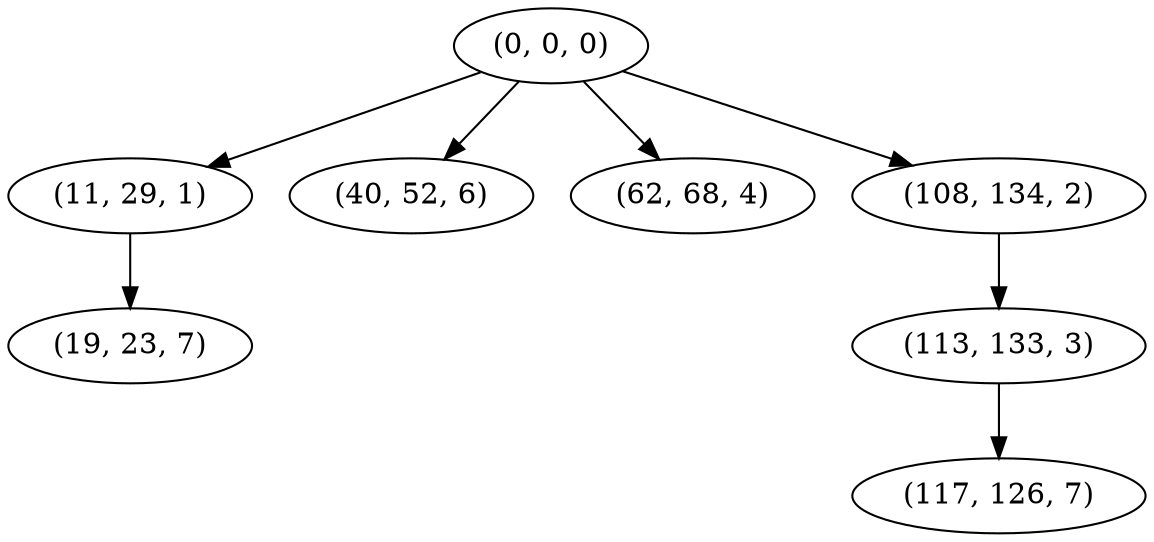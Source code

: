 digraph tree {
    "(0, 0, 0)";
    "(11, 29, 1)";
    "(19, 23, 7)";
    "(40, 52, 6)";
    "(62, 68, 4)";
    "(108, 134, 2)";
    "(113, 133, 3)";
    "(117, 126, 7)";
    "(0, 0, 0)" -> "(11, 29, 1)";
    "(0, 0, 0)" -> "(40, 52, 6)";
    "(0, 0, 0)" -> "(62, 68, 4)";
    "(0, 0, 0)" -> "(108, 134, 2)";
    "(11, 29, 1)" -> "(19, 23, 7)";
    "(108, 134, 2)" -> "(113, 133, 3)";
    "(113, 133, 3)" -> "(117, 126, 7)";
}
